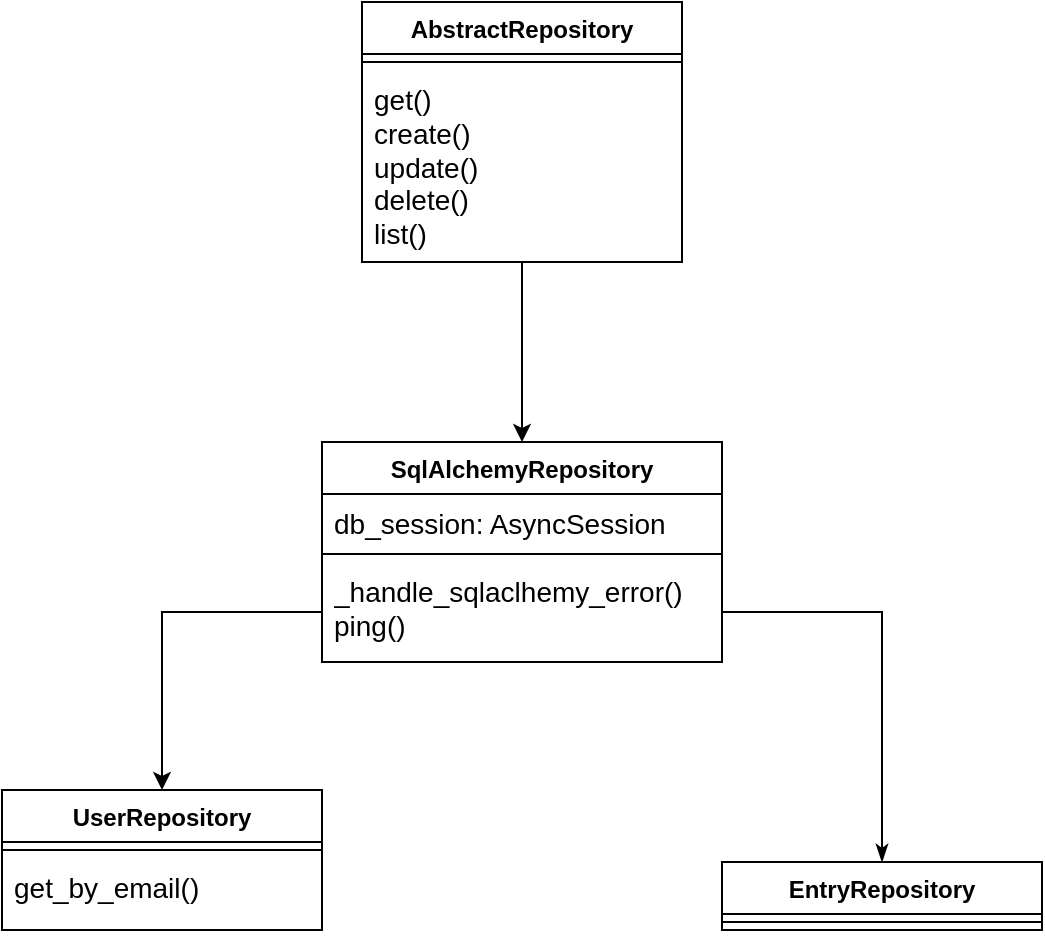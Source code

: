 <mxfile version="24.2.8" type="device">
  <diagram id="C5RBs43oDa-KdzZeNtuy" name="Page-1">
    <mxGraphModel dx="1242" dy="786" grid="1" gridSize="10" guides="1" tooltips="1" connect="1" arrows="1" fold="1" page="1" pageScale="1" pageWidth="827" pageHeight="1169" math="0" shadow="0">
      <root>
        <mxCell id="WIyWlLk6GJQsqaUBKTNV-0" />
        <mxCell id="WIyWlLk6GJQsqaUBKTNV-1" parent="WIyWlLk6GJQsqaUBKTNV-0" />
        <mxCell id="DgVsu31eSlket4yI82kk-24" style="edgeStyle=orthogonalEdgeStyle;rounded=0;orthogonalLoop=1;jettySize=auto;html=1;" parent="WIyWlLk6GJQsqaUBKTNV-1" source="DgVsu31eSlket4yI82kk-0" target="DgVsu31eSlket4yI82kk-4" edge="1">
          <mxGeometry relative="1" as="geometry" />
        </mxCell>
        <mxCell id="DgVsu31eSlket4yI82kk-0" value="AbstractRepository" style="swimlane;fontStyle=1;align=center;verticalAlign=top;childLayout=stackLayout;horizontal=1;startSize=26;horizontalStack=0;resizeParent=1;resizeParentMax=0;resizeLast=0;collapsible=1;marginBottom=0;whiteSpace=wrap;html=1;" parent="WIyWlLk6GJQsqaUBKTNV-1" vertex="1">
          <mxGeometry x="360" y="90" width="160" height="130" as="geometry" />
        </mxCell>
        <mxCell id="DgVsu31eSlket4yI82kk-2" value="" style="line;strokeWidth=1;fillColor=none;align=left;verticalAlign=middle;spacingTop=-1;spacingLeft=3;spacingRight=3;rotatable=0;labelPosition=right;points=[];portConstraint=eastwest;strokeColor=inherit;" parent="DgVsu31eSlket4yI82kk-0" vertex="1">
          <mxGeometry y="26" width="160" height="8" as="geometry" />
        </mxCell>
        <mxCell id="DgVsu31eSlket4yI82kk-3" value="&lt;font style=&quot;font-size: 14px;&quot;&gt;get()&lt;br&gt;create()&lt;br&gt;update()&lt;br&gt;delete()&lt;br&gt;list()&lt;/font&gt;" style="text;strokeColor=none;fillColor=none;align=left;verticalAlign=top;spacingLeft=4;spacingRight=4;overflow=hidden;rotatable=0;points=[[0,0.5],[1,0.5]];portConstraint=eastwest;whiteSpace=wrap;html=1;" parent="DgVsu31eSlket4yI82kk-0" vertex="1">
          <mxGeometry y="34" width="160" height="96" as="geometry" />
        </mxCell>
        <mxCell id="DgVsu31eSlket4yI82kk-4" value="SqlAlchemyRepository" style="swimlane;fontStyle=1;align=center;verticalAlign=top;childLayout=stackLayout;horizontal=1;startSize=26;horizontalStack=0;resizeParent=1;resizeParentMax=0;resizeLast=0;collapsible=1;marginBottom=0;whiteSpace=wrap;html=1;" parent="WIyWlLk6GJQsqaUBKTNV-1" vertex="1">
          <mxGeometry x="340" y="310" width="200" height="110" as="geometry" />
        </mxCell>
        <mxCell id="DgVsu31eSlket4yI82kk-5" value="&lt;font style=&quot;font-size: 14px;&quot;&gt;db_session: AsyncSession&lt;/font&gt;" style="text;strokeColor=none;fillColor=none;align=left;verticalAlign=top;spacingLeft=4;spacingRight=4;overflow=hidden;rotatable=0;points=[[0,0.5],[1,0.5]];portConstraint=eastwest;whiteSpace=wrap;html=1;" parent="DgVsu31eSlket4yI82kk-4" vertex="1">
          <mxGeometry y="26" width="200" height="26" as="geometry" />
        </mxCell>
        <mxCell id="DgVsu31eSlket4yI82kk-6" value="" style="line;strokeWidth=1;fillColor=none;align=left;verticalAlign=middle;spacingTop=-1;spacingLeft=3;spacingRight=3;rotatable=0;labelPosition=right;points=[];portConstraint=eastwest;strokeColor=inherit;" parent="DgVsu31eSlket4yI82kk-4" vertex="1">
          <mxGeometry y="52" width="200" height="8" as="geometry" />
        </mxCell>
        <mxCell id="DgVsu31eSlket4yI82kk-7" value="&lt;font style=&quot;font-size: 14px;&quot;&gt;_handle_sqlaclhemy_error()&lt;br&gt;ping()&lt;/font&gt;" style="text;strokeColor=none;fillColor=none;align=left;verticalAlign=top;spacingLeft=4;spacingRight=4;overflow=hidden;rotatable=0;points=[[0,0.5],[1,0.5]];portConstraint=eastwest;whiteSpace=wrap;html=1;" parent="DgVsu31eSlket4yI82kk-4" vertex="1">
          <mxGeometry y="60" width="200" height="50" as="geometry" />
        </mxCell>
        <mxCell id="DgVsu31eSlket4yI82kk-8" value="UserRepository" style="swimlane;fontStyle=1;align=center;verticalAlign=top;childLayout=stackLayout;horizontal=1;startSize=26;horizontalStack=0;resizeParent=1;resizeParentMax=0;resizeLast=0;collapsible=1;marginBottom=0;whiteSpace=wrap;html=1;" parent="WIyWlLk6GJQsqaUBKTNV-1" vertex="1">
          <mxGeometry x="180" y="484" width="160" height="70" as="geometry" />
        </mxCell>
        <mxCell id="DgVsu31eSlket4yI82kk-10" value="" style="line;strokeWidth=1;fillColor=none;align=left;verticalAlign=middle;spacingTop=-1;spacingLeft=3;spacingRight=3;rotatable=0;labelPosition=right;points=[];portConstraint=eastwest;strokeColor=inherit;" parent="DgVsu31eSlket4yI82kk-8" vertex="1">
          <mxGeometry y="26" width="160" height="8" as="geometry" />
        </mxCell>
        <mxCell id="DgVsu31eSlket4yI82kk-11" value="&lt;font style=&quot;font-size: 14px;&quot;&gt;get_by_email()&lt;/font&gt;" style="text;strokeColor=none;fillColor=none;align=left;verticalAlign=top;spacingLeft=4;spacingRight=4;overflow=hidden;rotatable=0;points=[[0,0.5],[1,0.5]];portConstraint=eastwest;whiteSpace=wrap;html=1;" parent="DgVsu31eSlket4yI82kk-8" vertex="1">
          <mxGeometry y="34" width="160" height="36" as="geometry" />
        </mxCell>
        <mxCell id="DgVsu31eSlket4yI82kk-28" style="edgeStyle=orthogonalEdgeStyle;rounded=0;orthogonalLoop=1;jettySize=auto;html=1;exitX=0.5;exitY=0;exitDx=0;exitDy=0;entryX=1;entryY=0.5;entryDx=0;entryDy=0;startArrow=classicThin;startFill=1;endArrow=none;endFill=0;" parent="WIyWlLk6GJQsqaUBKTNV-1" source="SRVvLehnfrvcQqH3BF5u-1" target="DgVsu31eSlket4yI82kk-7" edge="1">
          <mxGeometry relative="1" as="geometry" />
        </mxCell>
        <mxCell id="DgVsu31eSlket4yI82kk-25" style="edgeStyle=orthogonalEdgeStyle;rounded=0;orthogonalLoop=1;jettySize=auto;html=1;exitX=0;exitY=0.5;exitDx=0;exitDy=0;entryX=0.5;entryY=0;entryDx=0;entryDy=0;" parent="WIyWlLk6GJQsqaUBKTNV-1" source="DgVsu31eSlket4yI82kk-7" target="DgVsu31eSlket4yI82kk-8" edge="1">
          <mxGeometry relative="1" as="geometry" />
        </mxCell>
        <mxCell id="SRVvLehnfrvcQqH3BF5u-1" value="EntryRepository" style="swimlane;fontStyle=1;align=center;verticalAlign=top;childLayout=stackLayout;horizontal=1;startSize=26;horizontalStack=0;resizeParent=1;resizeParentMax=0;resizeLast=0;collapsible=1;marginBottom=0;whiteSpace=wrap;html=1;" parent="WIyWlLk6GJQsqaUBKTNV-1" vertex="1">
          <mxGeometry x="540" y="520" width="160" height="34" as="geometry" />
        </mxCell>
        <mxCell id="SRVvLehnfrvcQqH3BF5u-3" value="" style="line;strokeWidth=1;fillColor=none;align=left;verticalAlign=middle;spacingTop=-1;spacingLeft=3;spacingRight=3;rotatable=0;labelPosition=right;points=[];portConstraint=eastwest;strokeColor=inherit;" parent="SRVvLehnfrvcQqH3BF5u-1" vertex="1">
          <mxGeometry y="26" width="160" height="8" as="geometry" />
        </mxCell>
      </root>
    </mxGraphModel>
  </diagram>
</mxfile>
